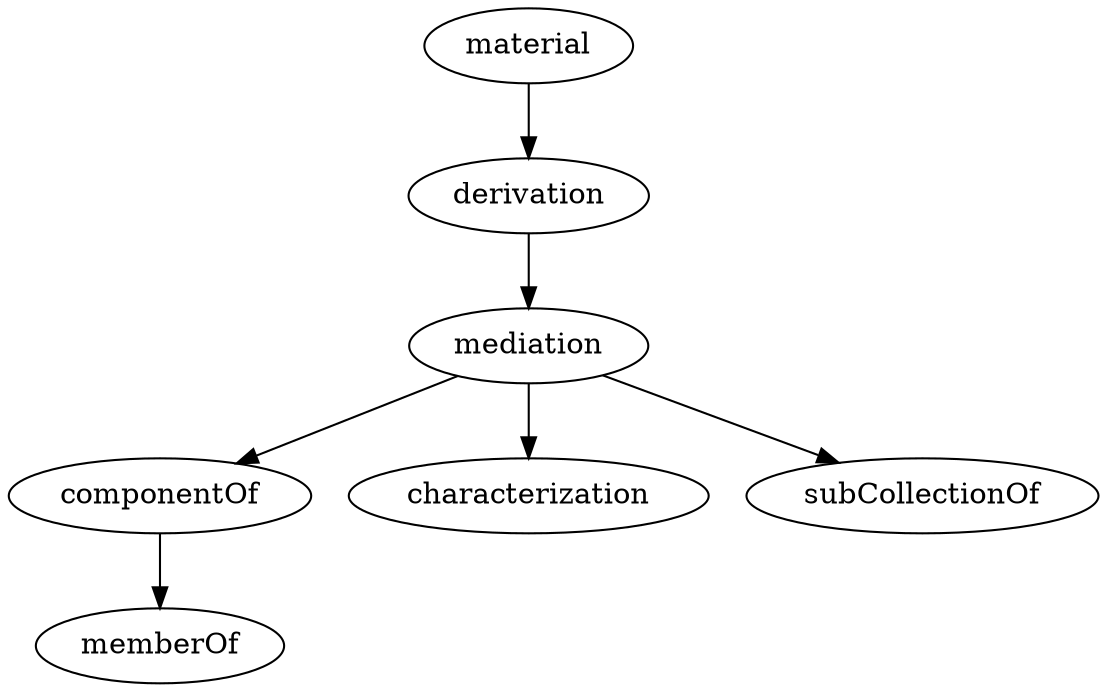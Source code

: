 strict digraph  {
material;
derivation;
mediation;
componentOf;
characterization;
subCollectionOf;
memberOf;
material -> derivation;
derivation -> mediation;
mediation -> componentOf;
mediation -> characterization;
mediation -> subCollectionOf;
componentOf -> memberOf;
}

